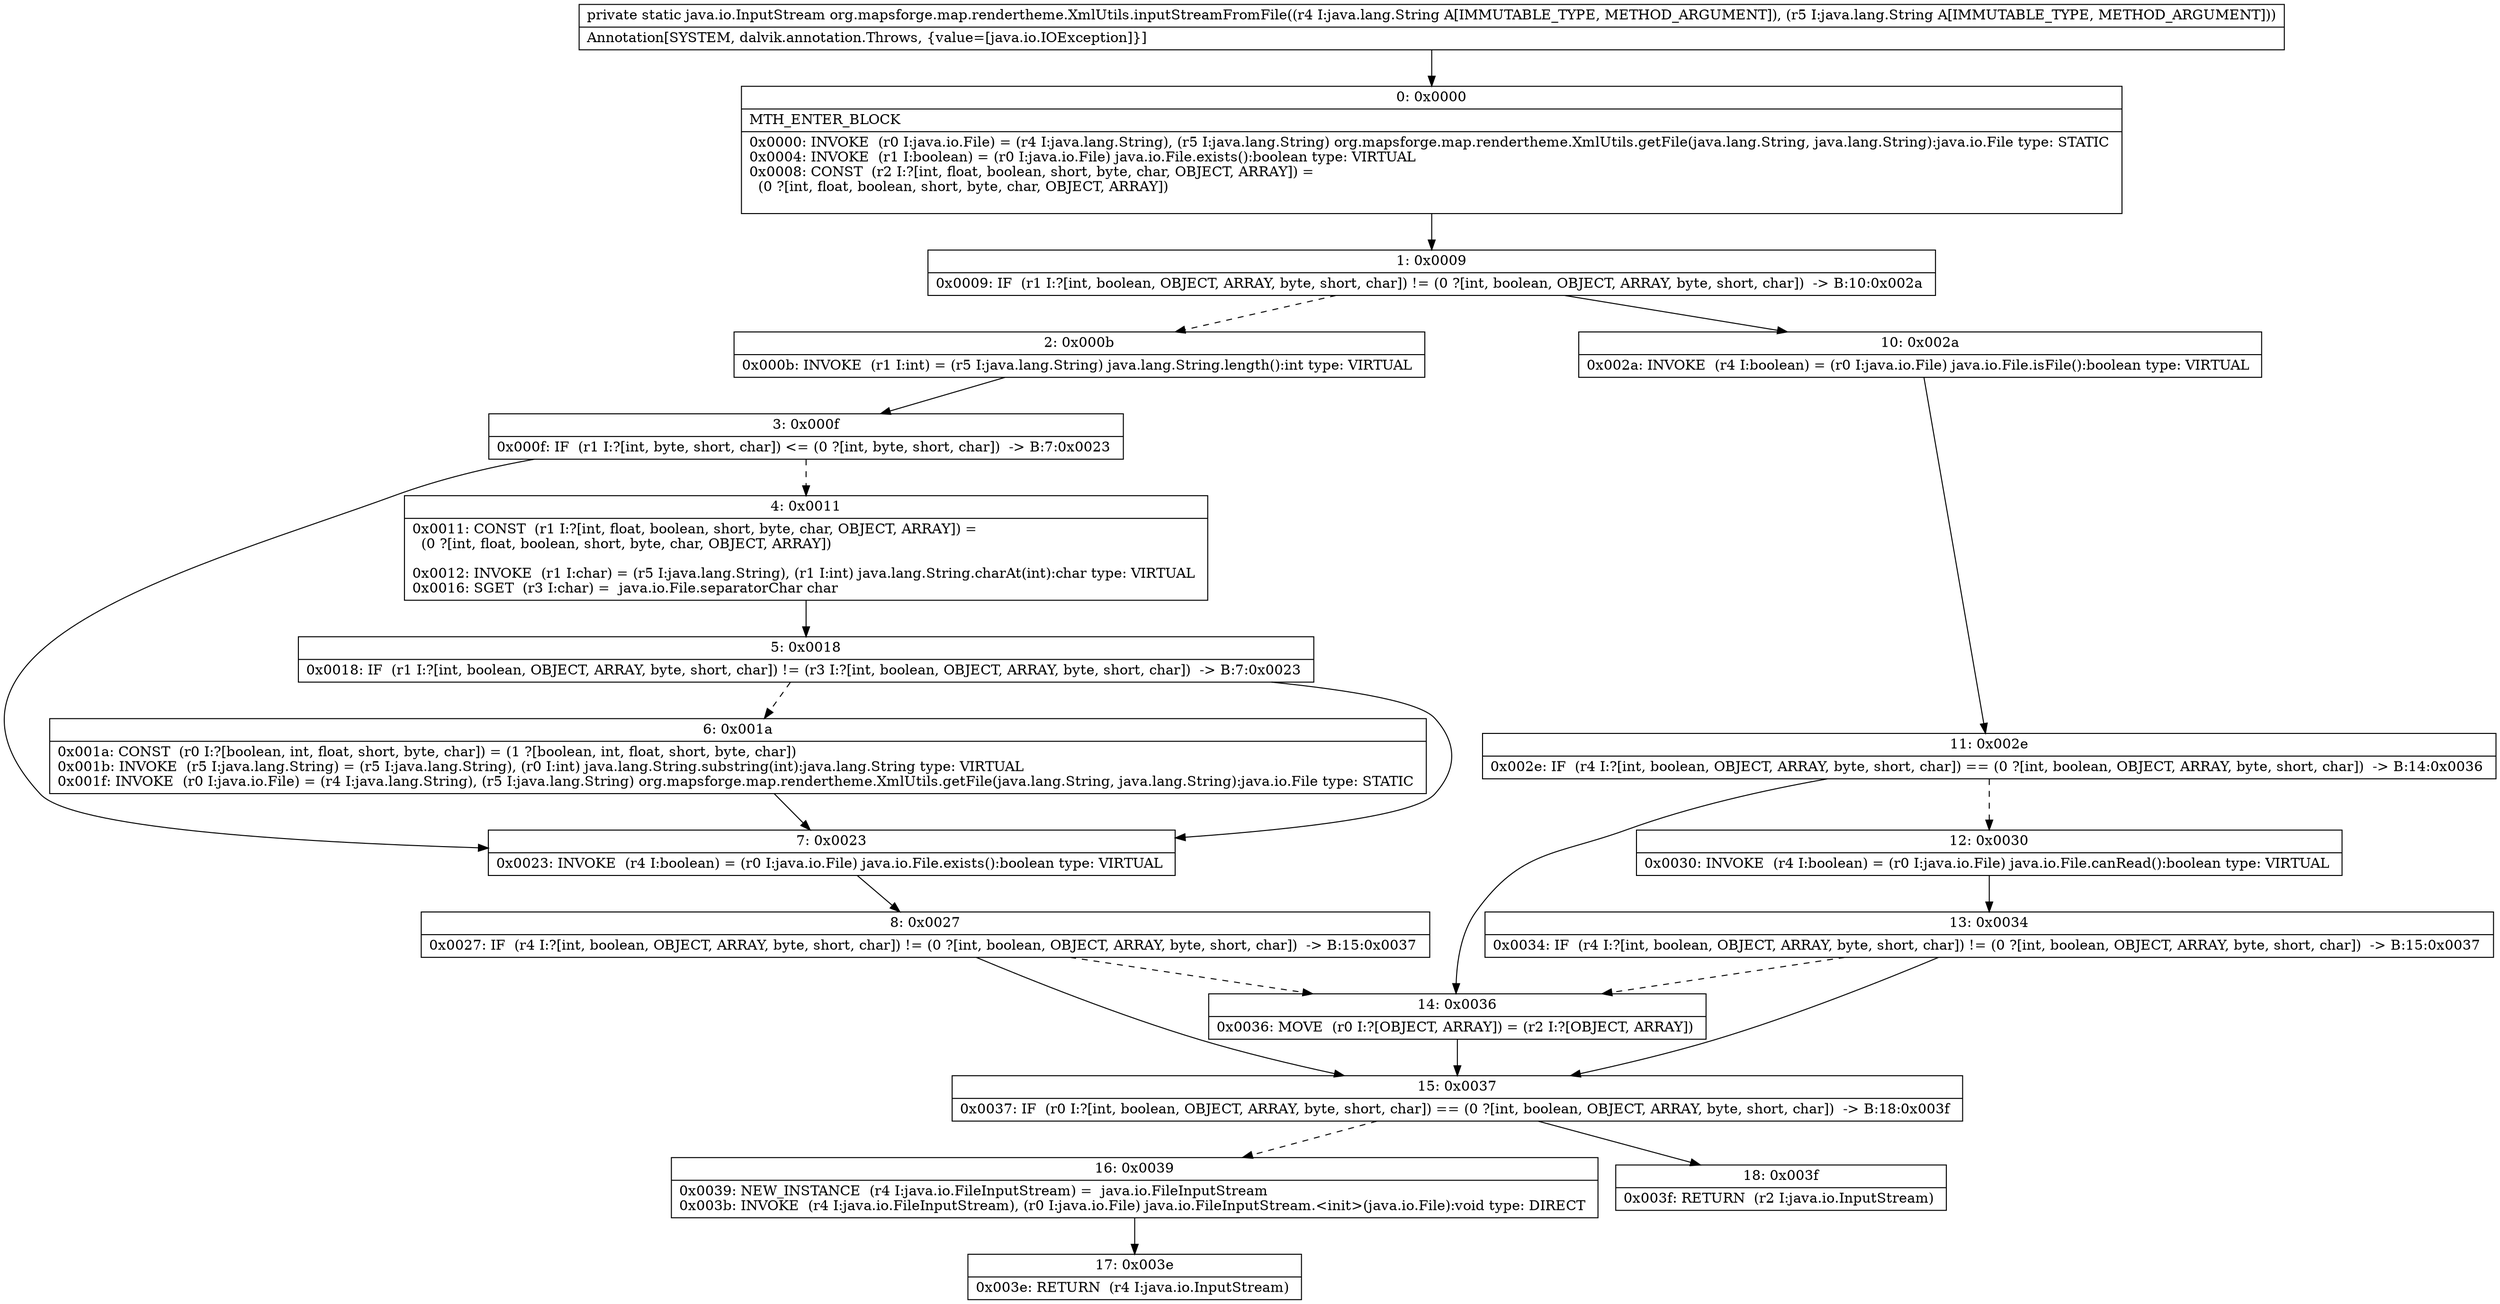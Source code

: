 digraph "CFG fororg.mapsforge.map.rendertheme.XmlUtils.inputStreamFromFile(Ljava\/lang\/String;Ljava\/lang\/String;)Ljava\/io\/InputStream;" {
Node_0 [shape=record,label="{0\:\ 0x0000|MTH_ENTER_BLOCK\l|0x0000: INVOKE  (r0 I:java.io.File) = (r4 I:java.lang.String), (r5 I:java.lang.String) org.mapsforge.map.rendertheme.XmlUtils.getFile(java.lang.String, java.lang.String):java.io.File type: STATIC \l0x0004: INVOKE  (r1 I:boolean) = (r0 I:java.io.File) java.io.File.exists():boolean type: VIRTUAL \l0x0008: CONST  (r2 I:?[int, float, boolean, short, byte, char, OBJECT, ARRAY]) = \l  (0 ?[int, float, boolean, short, byte, char, OBJECT, ARRAY])\l \l}"];
Node_1 [shape=record,label="{1\:\ 0x0009|0x0009: IF  (r1 I:?[int, boolean, OBJECT, ARRAY, byte, short, char]) != (0 ?[int, boolean, OBJECT, ARRAY, byte, short, char])  \-\> B:10:0x002a \l}"];
Node_2 [shape=record,label="{2\:\ 0x000b|0x000b: INVOKE  (r1 I:int) = (r5 I:java.lang.String) java.lang.String.length():int type: VIRTUAL \l}"];
Node_3 [shape=record,label="{3\:\ 0x000f|0x000f: IF  (r1 I:?[int, byte, short, char]) \<= (0 ?[int, byte, short, char])  \-\> B:7:0x0023 \l}"];
Node_4 [shape=record,label="{4\:\ 0x0011|0x0011: CONST  (r1 I:?[int, float, boolean, short, byte, char, OBJECT, ARRAY]) = \l  (0 ?[int, float, boolean, short, byte, char, OBJECT, ARRAY])\l \l0x0012: INVOKE  (r1 I:char) = (r5 I:java.lang.String), (r1 I:int) java.lang.String.charAt(int):char type: VIRTUAL \l0x0016: SGET  (r3 I:char) =  java.io.File.separatorChar char \l}"];
Node_5 [shape=record,label="{5\:\ 0x0018|0x0018: IF  (r1 I:?[int, boolean, OBJECT, ARRAY, byte, short, char]) != (r3 I:?[int, boolean, OBJECT, ARRAY, byte, short, char])  \-\> B:7:0x0023 \l}"];
Node_6 [shape=record,label="{6\:\ 0x001a|0x001a: CONST  (r0 I:?[boolean, int, float, short, byte, char]) = (1 ?[boolean, int, float, short, byte, char]) \l0x001b: INVOKE  (r5 I:java.lang.String) = (r5 I:java.lang.String), (r0 I:int) java.lang.String.substring(int):java.lang.String type: VIRTUAL \l0x001f: INVOKE  (r0 I:java.io.File) = (r4 I:java.lang.String), (r5 I:java.lang.String) org.mapsforge.map.rendertheme.XmlUtils.getFile(java.lang.String, java.lang.String):java.io.File type: STATIC \l}"];
Node_7 [shape=record,label="{7\:\ 0x0023|0x0023: INVOKE  (r4 I:boolean) = (r0 I:java.io.File) java.io.File.exists():boolean type: VIRTUAL \l}"];
Node_8 [shape=record,label="{8\:\ 0x0027|0x0027: IF  (r4 I:?[int, boolean, OBJECT, ARRAY, byte, short, char]) != (0 ?[int, boolean, OBJECT, ARRAY, byte, short, char])  \-\> B:15:0x0037 \l}"];
Node_10 [shape=record,label="{10\:\ 0x002a|0x002a: INVOKE  (r4 I:boolean) = (r0 I:java.io.File) java.io.File.isFile():boolean type: VIRTUAL \l}"];
Node_11 [shape=record,label="{11\:\ 0x002e|0x002e: IF  (r4 I:?[int, boolean, OBJECT, ARRAY, byte, short, char]) == (0 ?[int, boolean, OBJECT, ARRAY, byte, short, char])  \-\> B:14:0x0036 \l}"];
Node_12 [shape=record,label="{12\:\ 0x0030|0x0030: INVOKE  (r4 I:boolean) = (r0 I:java.io.File) java.io.File.canRead():boolean type: VIRTUAL \l}"];
Node_13 [shape=record,label="{13\:\ 0x0034|0x0034: IF  (r4 I:?[int, boolean, OBJECT, ARRAY, byte, short, char]) != (0 ?[int, boolean, OBJECT, ARRAY, byte, short, char])  \-\> B:15:0x0037 \l}"];
Node_14 [shape=record,label="{14\:\ 0x0036|0x0036: MOVE  (r0 I:?[OBJECT, ARRAY]) = (r2 I:?[OBJECT, ARRAY]) \l}"];
Node_15 [shape=record,label="{15\:\ 0x0037|0x0037: IF  (r0 I:?[int, boolean, OBJECT, ARRAY, byte, short, char]) == (0 ?[int, boolean, OBJECT, ARRAY, byte, short, char])  \-\> B:18:0x003f \l}"];
Node_16 [shape=record,label="{16\:\ 0x0039|0x0039: NEW_INSTANCE  (r4 I:java.io.FileInputStream) =  java.io.FileInputStream \l0x003b: INVOKE  (r4 I:java.io.FileInputStream), (r0 I:java.io.File) java.io.FileInputStream.\<init\>(java.io.File):void type: DIRECT \l}"];
Node_17 [shape=record,label="{17\:\ 0x003e|0x003e: RETURN  (r4 I:java.io.InputStream) \l}"];
Node_18 [shape=record,label="{18\:\ 0x003f|0x003f: RETURN  (r2 I:java.io.InputStream) \l}"];
MethodNode[shape=record,label="{private static java.io.InputStream org.mapsforge.map.rendertheme.XmlUtils.inputStreamFromFile((r4 I:java.lang.String A[IMMUTABLE_TYPE, METHOD_ARGUMENT]), (r5 I:java.lang.String A[IMMUTABLE_TYPE, METHOD_ARGUMENT]))  | Annotation[SYSTEM, dalvik.annotation.Throws, \{value=[java.io.IOException]\}]\l}"];
MethodNode -> Node_0;
Node_0 -> Node_1;
Node_1 -> Node_2[style=dashed];
Node_1 -> Node_10;
Node_2 -> Node_3;
Node_3 -> Node_4[style=dashed];
Node_3 -> Node_7;
Node_4 -> Node_5;
Node_5 -> Node_6[style=dashed];
Node_5 -> Node_7;
Node_6 -> Node_7;
Node_7 -> Node_8;
Node_8 -> Node_15;
Node_8 -> Node_14[style=dashed];
Node_10 -> Node_11;
Node_11 -> Node_12[style=dashed];
Node_11 -> Node_14;
Node_12 -> Node_13;
Node_13 -> Node_14[style=dashed];
Node_13 -> Node_15;
Node_14 -> Node_15;
Node_15 -> Node_16[style=dashed];
Node_15 -> Node_18;
Node_16 -> Node_17;
}

